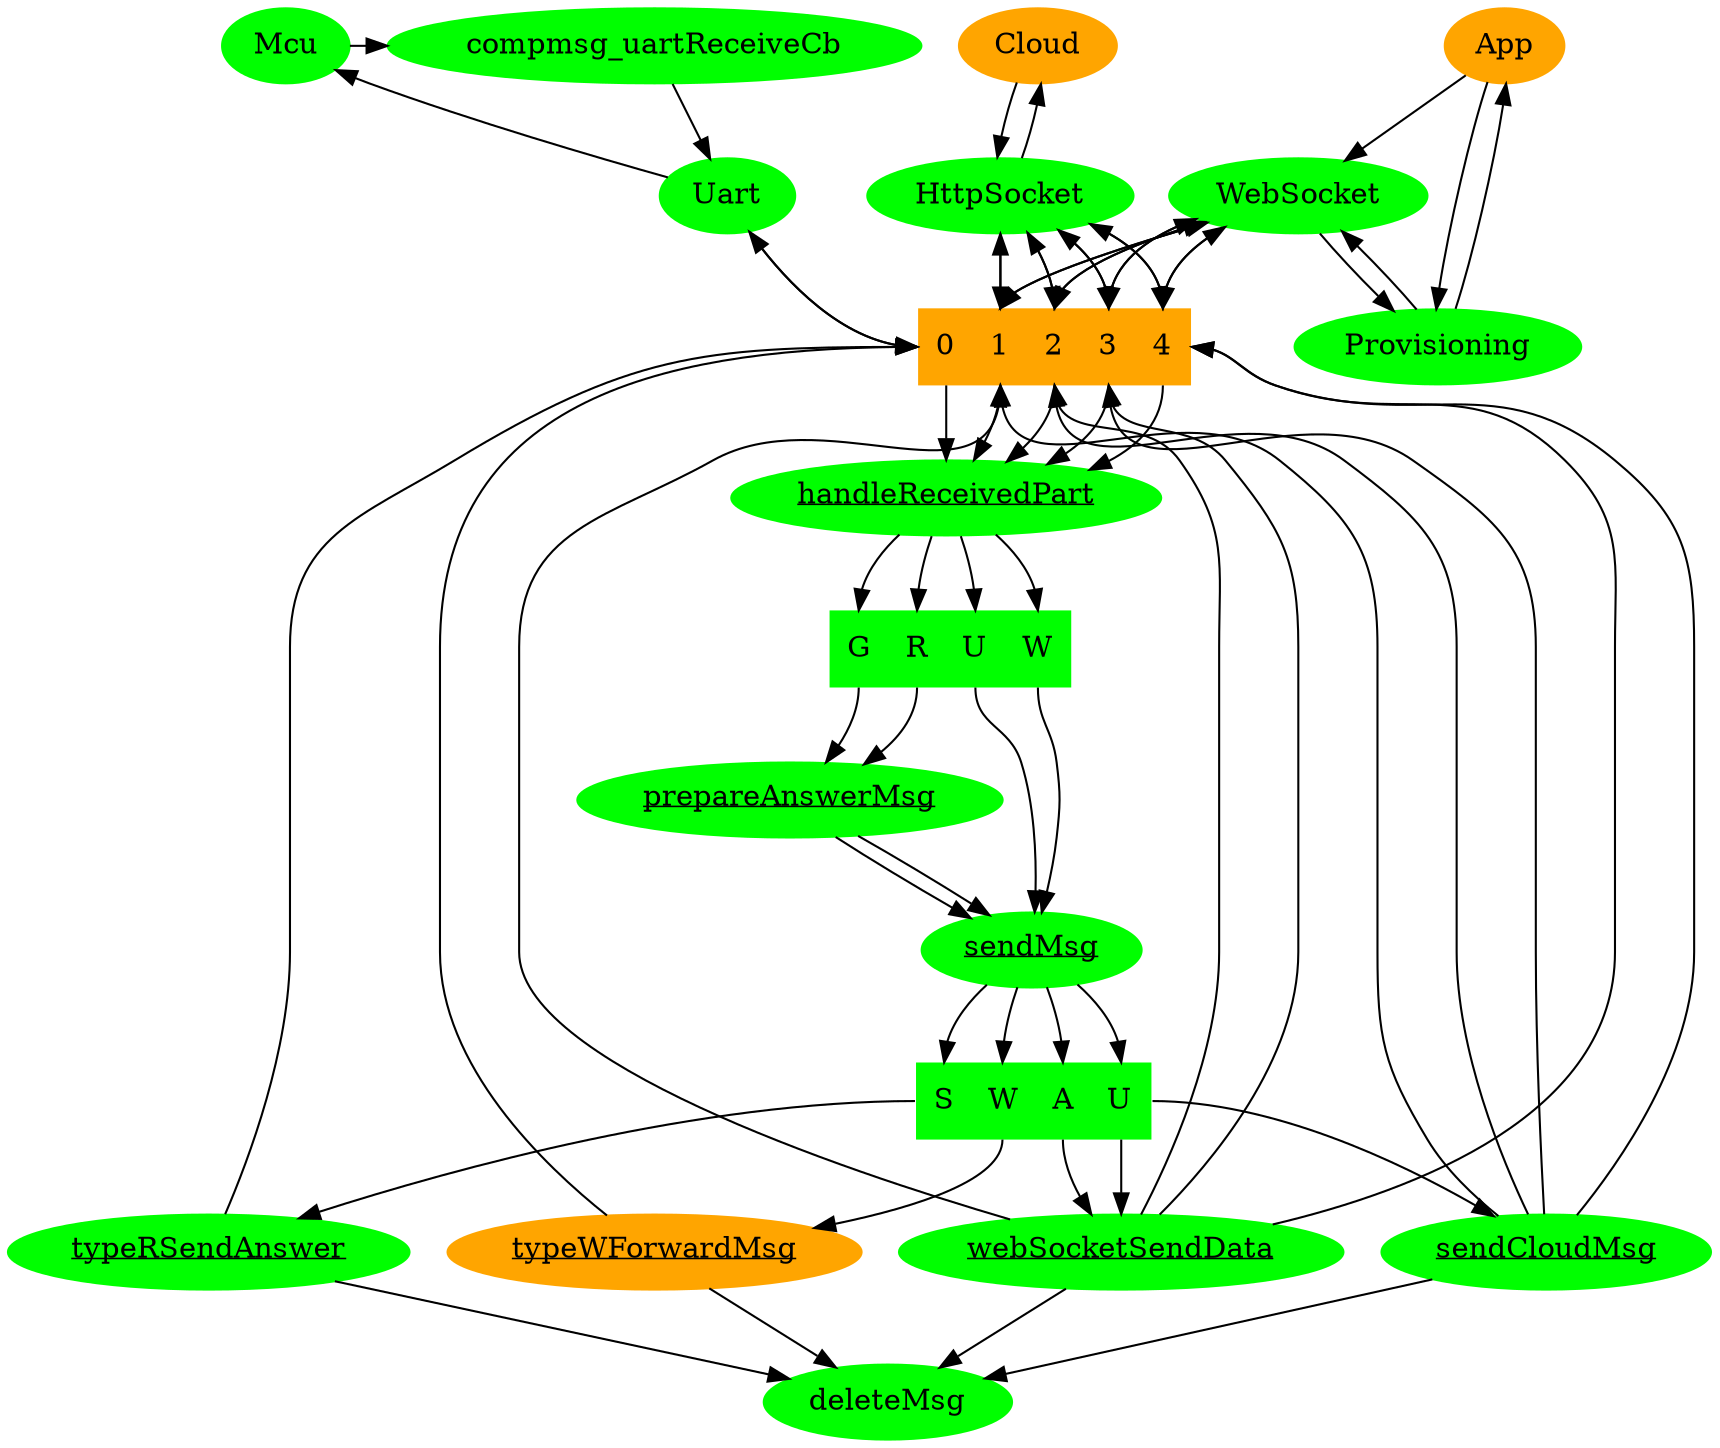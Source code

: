 digraph G1 {
  compmsg_uartReceiveCb[style="filled", color="green"];
  compmsg_uartReceiveCb -> Uart;
  Mcu[style="filled", color="green"];
  Mcu -> compmsg_uartReceiveCb;
  Queue [style="filled", color="orange", shape=record, label="<f0> 0|<f1> 1|<f2> 2|<f3> 3|<f4> 4"];
  Uart -> Queue:f0;
  Queue:f0 -> Uart;
  Uart -> Mcu;
  Uart[style="filled", color="green"];
  WebSocket[style="filled", color="green"];
  App[style="filled", color="orange"];
  App -> Provisioning;
  Provisioning[style="filled", color="green"];
  Provisioning -> WebSocket;
  Provisioning -> App;
  App -> WebSocket;
  WebSocket -> Provisioning;
  WebSocket -> Queue:f1;
  WebSocket -> Queue:f2;
  WebSocket -> Queue:f3;
  WebSocket -> Queue:f4;
  Queue:f1 -> WebSocket;
  Queue:f2 -> WebSocket;
  Queue:f3 -> WebSocket;
  Queue:f4 -> WebSocket;
  Cloud[style="filled", color="orange"];
  Cloud -> HttpSocket;
  HttpSocket -> Cloud;
  HttpSocket[style="filled", color="green"];
  HttpSocket -> Queue:f1;
  HttpSocket -> Queue:f2;
  HttpSocket -> Queue:f3;
  HttpSocket -> Queue:f4;
  {rank=same; "compmsg_uartReceiveCb"; "Mcu"; "App"; "Cloud";}
  {rank=same; "Uart"; "WebSocket"; "HttpSocket";}
  Queue:f1 -> HttpSocket;
  Queue:f2 -> HttpSocket;
  Queue:f3 -> HttpSocket;
  Queue:f4 -> HttpSocket;
  Queue:f0 -> handleReceivedPart;
  Queue:f1 -> handleReceivedPart;
  Queue:f2 -> handleReceivedPart;
  Queue:f3 -> handleReceivedPart;
  Queue:f4 -> handleReceivedPart;
  handleReceivedPart[style="filled", color="green", label=<<u>handleReceivedPart</u>> URL="\ref grp_handleReceivedPart"];
  prepareAnswerMsg[style="filled", color="green", label=<<u>prepareAnswerMsg</u>> URL="\ref grp_prepareAnswerMsg"];
  receiveMsgSwitch [style="filled", color="green", shape=record, label="<f0> G|<f1> R|<f2> U|<f3> W"];
  handleReceivedPart -> receiveMsgSwitch:f0;
  handleReceivedPart -> receiveMsgSwitch:f1;
  handleReceivedPart -> receiveMsgSwitch:f2;
  handleReceivedPart -> receiveMsgSwitch:f3;
  receiveMsgSwitch:f0 -> prepareAnswerMsg;
  receiveMsgSwitch:f1 -> prepareAnswerMsg;
  prepareAnswerMsg -> sendMsg;
  prepareAnswerMsg -> sendMsg;
  receiveMsgSwitch:f2 -> sendMsg
  receiveMsgSwitch:f3 -> sendMsg
  sendMsg[style="filled", color="green", label=<<u>sendMsg</u>> URL="\ref sendMsg"];
  sendMsg -> sendMsgSwitch:f0;
  sendMsg -> sendMsgSwitch:f1;
  sendMsg -> sendMsgSwitch:f2
  sendMsg -> sendMsgSwitch:f3
  sendMsgSwitch [style="filled", color="green",shape=record, label="<f0> S|<f1> W|<f2> A|<f3> U"];
  sendMsgSwitch:f2 -> webSocketSendData;
  sendMsgSwitch:f0 -> typeRSendAnswer;
  sendMsgSwitch:f3 -> webSocketSendData;
  sendMsgSwitch:f3 -> sendCloudMsg;
  sendMsgSwitch:f1 -> typeWForwardMsg;
  typeRSendAnswer[style="filled", color="green", label=<<u>typeRSendAnswer</u>> URL="\ref typeRSendAnswer"];
  sendCloudMsg[style="filled", color="green", label=<<u>sendCloudMsg</u>> URL="\ref grp_sendCloudMsg"];
  webSocketSendData[style="filled", color="green", label=<<u>webSocketSendData</u>> URL="\ref websocketSendData"];
  webSocketSendData -> Queue:f1;
  webSocketSendData -> Queue:f2;
  webSocketSendData -> Queue:f3;
  webSocketSendData -> Queue:f4;
  sendCloudMsg -> Queue:f1;
  sendCloudMsg -> Queue:f2;
  sendCloudMsg -> Queue:f3;
  sendCloudMsg -> Queue:f4;
  {rank=same; "typeRSendAnswer"; "typeWForwardMsg"; "webSocketSendData"; "sendCloudMsg";}
  typeWForwardMsg[style="filled", color="orange", label=<<u>typeWForwardMsg</u>> URL="\ref forwardMsg"];
  typeRSendAnswer -> Queue:f0;
  typeWForwardMsg -> Queue:f0;
  typeRSendAnswer -> deleteMsg;
  typeWForwardMsg -> deleteMsg;
  deleteMsg[style="filled", color="green"];
  sendCloudMsg -> deleteMsg;
  webSocketSendData -> deleteMsg;
}
